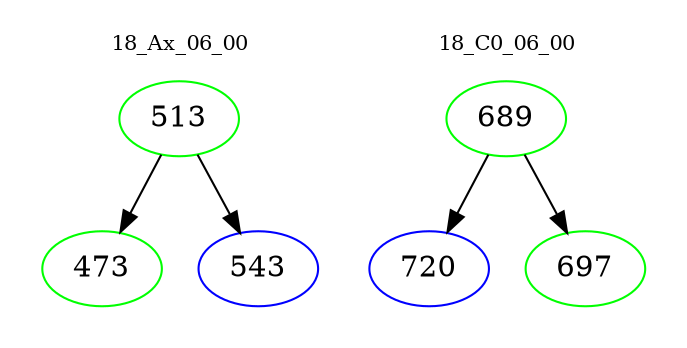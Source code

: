 digraph{
subgraph cluster_0 {
color = white
label = "18_Ax_06_00";
fontsize=10;
T0_513 [label="513", color="green"]
T0_513 -> T0_473 [color="black"]
T0_473 [label="473", color="green"]
T0_513 -> T0_543 [color="black"]
T0_543 [label="543", color="blue"]
}
subgraph cluster_1 {
color = white
label = "18_C0_06_00";
fontsize=10;
T1_689 [label="689", color="green"]
T1_689 -> T1_720 [color="black"]
T1_720 [label="720", color="blue"]
T1_689 -> T1_697 [color="black"]
T1_697 [label="697", color="green"]
}
}
